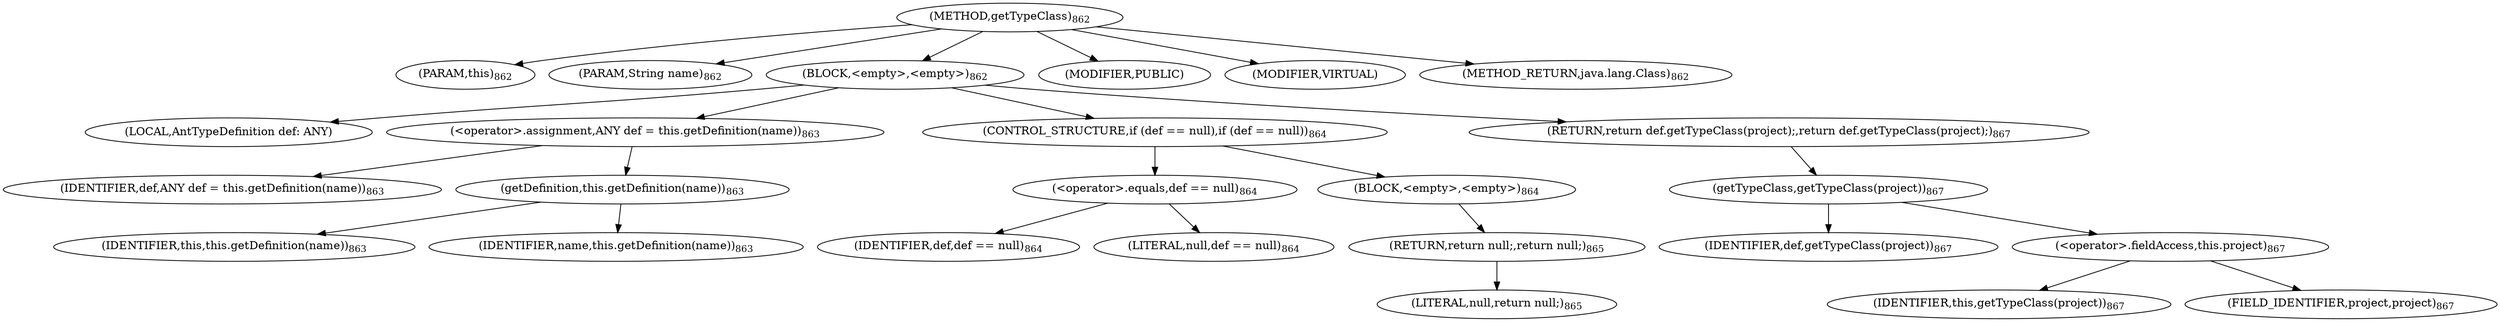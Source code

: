 digraph "getTypeClass" {  
"1826" [label = <(METHOD,getTypeClass)<SUB>862</SUB>> ]
"73" [label = <(PARAM,this)<SUB>862</SUB>> ]
"1827" [label = <(PARAM,String name)<SUB>862</SUB>> ]
"1828" [label = <(BLOCK,&lt;empty&gt;,&lt;empty&gt;)<SUB>862</SUB>> ]
"1829" [label = <(LOCAL,AntTypeDefinition def: ANY)> ]
"1830" [label = <(&lt;operator&gt;.assignment,ANY def = this.getDefinition(name))<SUB>863</SUB>> ]
"1831" [label = <(IDENTIFIER,def,ANY def = this.getDefinition(name))<SUB>863</SUB>> ]
"1832" [label = <(getDefinition,this.getDefinition(name))<SUB>863</SUB>> ]
"72" [label = <(IDENTIFIER,this,this.getDefinition(name))<SUB>863</SUB>> ]
"1833" [label = <(IDENTIFIER,name,this.getDefinition(name))<SUB>863</SUB>> ]
"1834" [label = <(CONTROL_STRUCTURE,if (def == null),if (def == null))<SUB>864</SUB>> ]
"1835" [label = <(&lt;operator&gt;.equals,def == null)<SUB>864</SUB>> ]
"1836" [label = <(IDENTIFIER,def,def == null)<SUB>864</SUB>> ]
"1837" [label = <(LITERAL,null,def == null)<SUB>864</SUB>> ]
"1838" [label = <(BLOCK,&lt;empty&gt;,&lt;empty&gt;)<SUB>864</SUB>> ]
"1839" [label = <(RETURN,return null;,return null;)<SUB>865</SUB>> ]
"1840" [label = <(LITERAL,null,return null;)<SUB>865</SUB>> ]
"1841" [label = <(RETURN,return def.getTypeClass(project);,return def.getTypeClass(project);)<SUB>867</SUB>> ]
"1842" [label = <(getTypeClass,getTypeClass(project))<SUB>867</SUB>> ]
"1843" [label = <(IDENTIFIER,def,getTypeClass(project))<SUB>867</SUB>> ]
"1844" [label = <(&lt;operator&gt;.fieldAccess,this.project)<SUB>867</SUB>> ]
"1845" [label = <(IDENTIFIER,this,getTypeClass(project))<SUB>867</SUB>> ]
"1846" [label = <(FIELD_IDENTIFIER,project,project)<SUB>867</SUB>> ]
"1847" [label = <(MODIFIER,PUBLIC)> ]
"1848" [label = <(MODIFIER,VIRTUAL)> ]
"1849" [label = <(METHOD_RETURN,java.lang.Class)<SUB>862</SUB>> ]
  "1826" -> "73" 
  "1826" -> "1827" 
  "1826" -> "1828" 
  "1826" -> "1847" 
  "1826" -> "1848" 
  "1826" -> "1849" 
  "1828" -> "1829" 
  "1828" -> "1830" 
  "1828" -> "1834" 
  "1828" -> "1841" 
  "1830" -> "1831" 
  "1830" -> "1832" 
  "1832" -> "72" 
  "1832" -> "1833" 
  "1834" -> "1835" 
  "1834" -> "1838" 
  "1835" -> "1836" 
  "1835" -> "1837" 
  "1838" -> "1839" 
  "1839" -> "1840" 
  "1841" -> "1842" 
  "1842" -> "1843" 
  "1842" -> "1844" 
  "1844" -> "1845" 
  "1844" -> "1846" 
}
